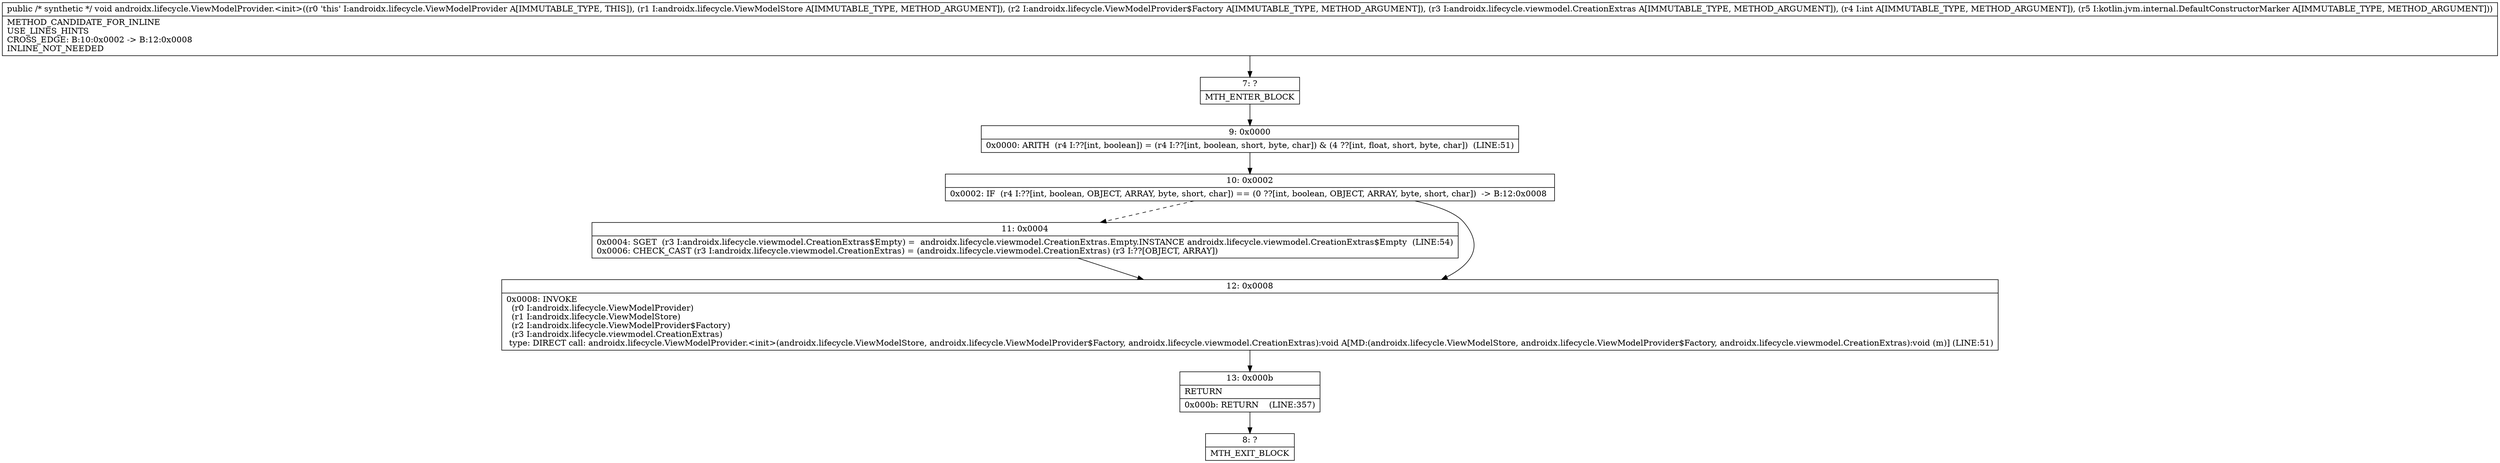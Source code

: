 digraph "CFG forandroidx.lifecycle.ViewModelProvider.\<init\>(Landroidx\/lifecycle\/ViewModelStore;Landroidx\/lifecycle\/ViewModelProvider$Factory;Landroidx\/lifecycle\/viewmodel\/CreationExtras;ILkotlin\/jvm\/internal\/DefaultConstructorMarker;)V" {
Node_7 [shape=record,label="{7\:\ ?|MTH_ENTER_BLOCK\l}"];
Node_9 [shape=record,label="{9\:\ 0x0000|0x0000: ARITH  (r4 I:??[int, boolean]) = (r4 I:??[int, boolean, short, byte, char]) & (4 ??[int, float, short, byte, char])  (LINE:51)\l}"];
Node_10 [shape=record,label="{10\:\ 0x0002|0x0002: IF  (r4 I:??[int, boolean, OBJECT, ARRAY, byte, short, char]) == (0 ??[int, boolean, OBJECT, ARRAY, byte, short, char])  \-\> B:12:0x0008 \l}"];
Node_11 [shape=record,label="{11\:\ 0x0004|0x0004: SGET  (r3 I:androidx.lifecycle.viewmodel.CreationExtras$Empty) =  androidx.lifecycle.viewmodel.CreationExtras.Empty.INSTANCE androidx.lifecycle.viewmodel.CreationExtras$Empty  (LINE:54)\l0x0006: CHECK_CAST (r3 I:androidx.lifecycle.viewmodel.CreationExtras) = (androidx.lifecycle.viewmodel.CreationExtras) (r3 I:??[OBJECT, ARRAY]) \l}"];
Node_12 [shape=record,label="{12\:\ 0x0008|0x0008: INVOKE  \l  (r0 I:androidx.lifecycle.ViewModelProvider)\l  (r1 I:androidx.lifecycle.ViewModelStore)\l  (r2 I:androidx.lifecycle.ViewModelProvider$Factory)\l  (r3 I:androidx.lifecycle.viewmodel.CreationExtras)\l type: DIRECT call: androidx.lifecycle.ViewModelProvider.\<init\>(androidx.lifecycle.ViewModelStore, androidx.lifecycle.ViewModelProvider$Factory, androidx.lifecycle.viewmodel.CreationExtras):void A[MD:(androidx.lifecycle.ViewModelStore, androidx.lifecycle.ViewModelProvider$Factory, androidx.lifecycle.viewmodel.CreationExtras):void (m)] (LINE:51)\l}"];
Node_13 [shape=record,label="{13\:\ 0x000b|RETURN\l|0x000b: RETURN    (LINE:357)\l}"];
Node_8 [shape=record,label="{8\:\ ?|MTH_EXIT_BLOCK\l}"];
MethodNode[shape=record,label="{public \/* synthetic *\/ void androidx.lifecycle.ViewModelProvider.\<init\>((r0 'this' I:androidx.lifecycle.ViewModelProvider A[IMMUTABLE_TYPE, THIS]), (r1 I:androidx.lifecycle.ViewModelStore A[IMMUTABLE_TYPE, METHOD_ARGUMENT]), (r2 I:androidx.lifecycle.ViewModelProvider$Factory A[IMMUTABLE_TYPE, METHOD_ARGUMENT]), (r3 I:androidx.lifecycle.viewmodel.CreationExtras A[IMMUTABLE_TYPE, METHOD_ARGUMENT]), (r4 I:int A[IMMUTABLE_TYPE, METHOD_ARGUMENT]), (r5 I:kotlin.jvm.internal.DefaultConstructorMarker A[IMMUTABLE_TYPE, METHOD_ARGUMENT]))  | METHOD_CANDIDATE_FOR_INLINE\lUSE_LINES_HINTS\lCROSS_EDGE: B:10:0x0002 \-\> B:12:0x0008\lINLINE_NOT_NEEDED\l}"];
MethodNode -> Node_7;Node_7 -> Node_9;
Node_9 -> Node_10;
Node_10 -> Node_11[style=dashed];
Node_10 -> Node_12;
Node_11 -> Node_12;
Node_12 -> Node_13;
Node_13 -> Node_8;
}

